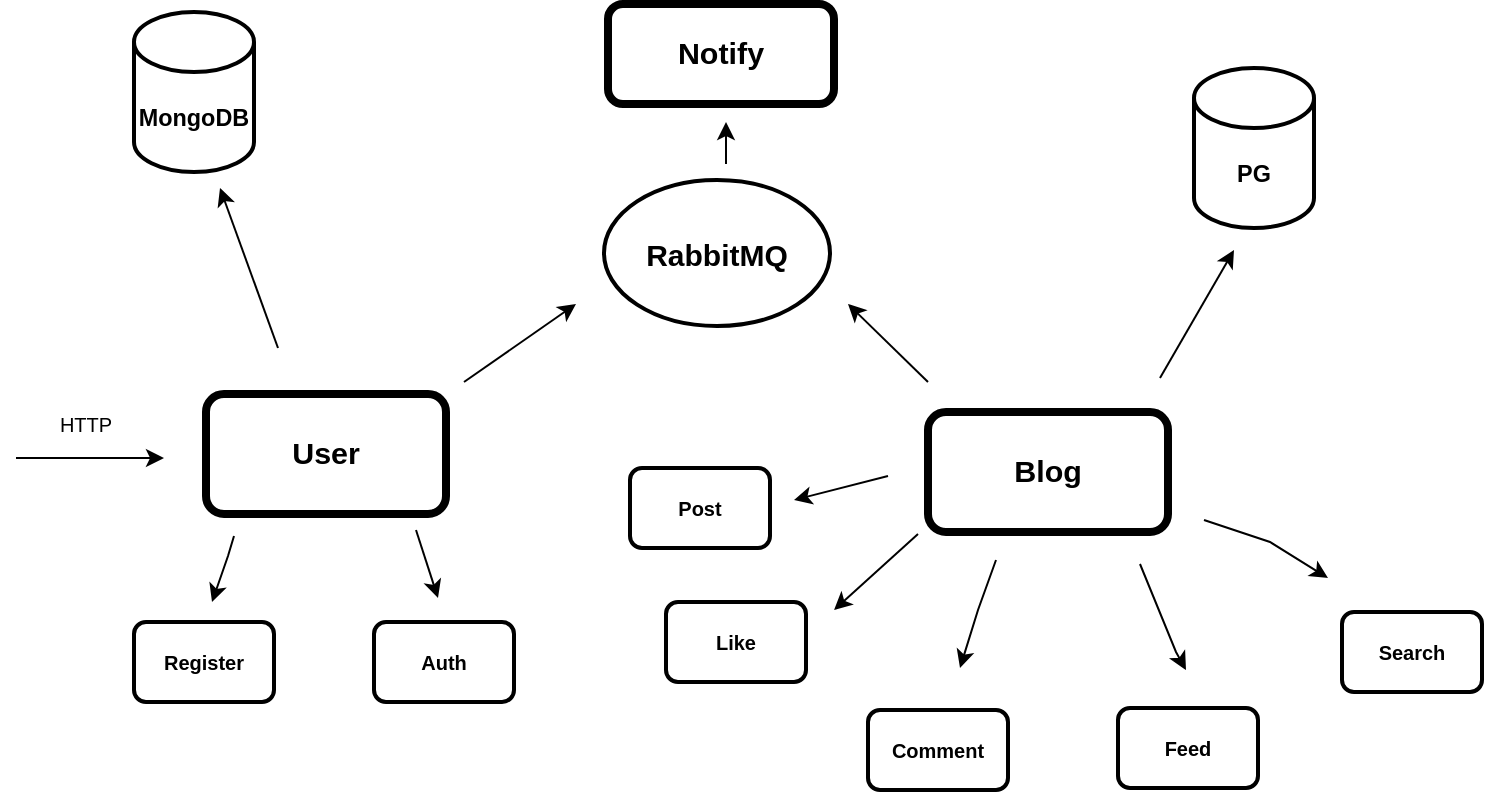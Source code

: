 <mxfile version="20.5.3" type="device"><diagram id="7XTNPxkSU3j8PefIjzne" name="Страница 1"><mxGraphModel dx="1926" dy="619" grid="0" gridSize="10" guides="0" tooltips="1" connect="1" arrows="1" fold="1" page="1" pageScale="1" pageWidth="827" pageHeight="1169" math="0" shadow="0"><root><mxCell id="0"/><mxCell id="1" parent="0"/><mxCell id="QncEFmr8cqV8E81SRfob-3" value="&lt;h3 style=&quot;font-size: 10px;&quot;&gt;Like&lt;/h3&gt;" style="rounded=1;whiteSpace=wrap;html=1;strokeWidth=2;perimeterSpacing=0;sketch=0;fontSize=10;" vertex="1" parent="1"><mxGeometry x="321" y="324" width="70" height="40" as="geometry"/></mxCell><mxCell id="QncEFmr8cqV8E81SRfob-4" value="&lt;h3 style=&quot;font-size: 10px;&quot;&gt;Comment&lt;/h3&gt;" style="rounded=1;whiteSpace=wrap;html=1;sketch=0;strokeWidth=2;fontSize=10;" vertex="1" parent="1"><mxGeometry x="422" y="378" width="70" height="40" as="geometry"/></mxCell><mxCell id="QncEFmr8cqV8E81SRfob-5" value="&lt;h3&gt;User&lt;/h3&gt;" style="rounded=1;whiteSpace=wrap;html=1;sketch=0;strokeWidth=4;fontSize=13;" vertex="1" parent="1"><mxGeometry x="91" y="220" width="120" height="60" as="geometry"/></mxCell><mxCell id="QncEFmr8cqV8E81SRfob-6" value="&lt;h3&gt;Blog&lt;/h3&gt;" style="rounded=1;whiteSpace=wrap;html=1;sketch=0;strokeWidth=4;fontSize=13;" vertex="1" parent="1"><mxGeometry x="452" y="229" width="120" height="60" as="geometry"/></mxCell><mxCell id="QncEFmr8cqV8E81SRfob-8" value="&lt;h3 style=&quot;font-size: 10px;&quot;&gt;Feed&lt;/h3&gt;" style="rounded=1;whiteSpace=wrap;html=1;sketch=0;strokeWidth=2;fontSize=10;" vertex="1" parent="1"><mxGeometry x="547" y="377" width="70" height="40" as="geometry"/></mxCell><mxCell id="QncEFmr8cqV8E81SRfob-9" value="&lt;h3 style=&quot;font-size: 10px;&quot;&gt;Search&lt;/h3&gt;" style="rounded=1;whiteSpace=wrap;html=1;sketch=0;strokeWidth=2;fontSize=10;" vertex="1" parent="1"><mxGeometry x="659" y="329" width="70" height="40" as="geometry"/></mxCell><mxCell id="QncEFmr8cqV8E81SRfob-10" value="" style="endArrow=classic;html=1;rounded=0;fontSize=10;" edge="1" parent="1"><mxGeometry width="50" height="50" relative="1" as="geometry"><mxPoint x="447" y="290" as="sourcePoint"/><mxPoint x="405" y="328" as="targetPoint"/><Array as="points"/></mxGeometry></mxCell><mxCell id="QncEFmr8cqV8E81SRfob-14" value="" style="endArrow=classic;html=1;rounded=0;fontSize=10;" edge="1" parent="1"><mxGeometry width="50" height="50" relative="1" as="geometry"><mxPoint x="486" y="303" as="sourcePoint"/><mxPoint x="468" y="357" as="targetPoint"/><Array as="points"><mxPoint x="477" y="328"/></Array></mxGeometry></mxCell><mxCell id="QncEFmr8cqV8E81SRfob-18" value="" style="endArrow=classic;html=1;rounded=0;fontSize=10;" edge="1" parent="1"><mxGeometry width="50" height="50" relative="1" as="geometry"><mxPoint x="558" y="305" as="sourcePoint"/><mxPoint x="581" y="358" as="targetPoint"/><Array as="points"><mxPoint x="576" y="349"/></Array></mxGeometry></mxCell><mxCell id="QncEFmr8cqV8E81SRfob-19" value="" style="endArrow=classic;html=1;rounded=0;fontSize=10;" edge="1" parent="1"><mxGeometry width="50" height="50" relative="1" as="geometry"><mxPoint x="590" y="283" as="sourcePoint"/><mxPoint x="652" y="312" as="targetPoint"/><Array as="points"><mxPoint x="623" y="294"/></Array></mxGeometry></mxCell><mxCell id="QncEFmr8cqV8E81SRfob-20" value="&lt;h3&gt;MongoDB&lt;/h3&gt;" style="shape=cylinder3;whiteSpace=wrap;html=1;boundedLbl=1;backgroundOutline=1;size=15;sketch=0;strokeWidth=2;fontSize=10;" vertex="1" parent="1"><mxGeometry x="55" y="29" width="60" height="80" as="geometry"/></mxCell><mxCell id="QncEFmr8cqV8E81SRfob-21" value="&lt;h3&gt;PG&lt;/h3&gt;" style="shape=cylinder3;whiteSpace=wrap;html=1;boundedLbl=1;backgroundOutline=1;size=15;sketch=0;strokeWidth=2;fontSize=10;" vertex="1" parent="1"><mxGeometry x="585" y="57" width="60" height="80" as="geometry"/></mxCell><mxCell id="QncEFmr8cqV8E81SRfob-22" value="&lt;h3 style=&quot;font-size: 10px;&quot;&gt;Post&lt;/h3&gt;" style="rounded=1;whiteSpace=wrap;html=1;sketch=0;strokeWidth=2;fontSize=10;" vertex="1" parent="1"><mxGeometry x="303" y="257" width="70" height="40" as="geometry"/></mxCell><mxCell id="QncEFmr8cqV8E81SRfob-23" value="" style="endArrow=classic;html=1;rounded=0;fontSize=10;" edge="1" parent="1"><mxGeometry width="50" height="50" relative="1" as="geometry"><mxPoint x="432" y="261" as="sourcePoint"/><mxPoint x="385" y="273" as="targetPoint"/></mxGeometry></mxCell><mxCell id="QncEFmr8cqV8E81SRfob-24" value="&lt;h3 style=&quot;font-size: 10px;&quot;&gt;Auth&lt;/h3&gt;" style="rounded=1;whiteSpace=wrap;html=1;strokeWidth=2;perimeterSpacing=0;sketch=0;fontSize=10;" vertex="1" parent="1"><mxGeometry x="175" y="334" width="70" height="40" as="geometry"/></mxCell><mxCell id="QncEFmr8cqV8E81SRfob-25" value="&lt;h3 style=&quot;font-size: 10px;&quot;&gt;Register&lt;/h3&gt;" style="rounded=1;whiteSpace=wrap;html=1;strokeWidth=2;perimeterSpacing=0;sketch=0;fontSize=10;" vertex="1" parent="1"><mxGeometry x="55" y="334" width="70" height="40" as="geometry"/></mxCell><mxCell id="QncEFmr8cqV8E81SRfob-26" value="" style="endArrow=classic;html=1;rounded=0;fontSize=10;" edge="1" parent="1"><mxGeometry width="50" height="50" relative="1" as="geometry"><mxPoint x="196" y="288" as="sourcePoint"/><mxPoint x="207" y="322" as="targetPoint"/><Array as="points"/></mxGeometry></mxCell><mxCell id="QncEFmr8cqV8E81SRfob-27" value="" style="endArrow=classic;html=1;rounded=0;fontSize=10;" edge="1" parent="1"><mxGeometry width="50" height="50" relative="1" as="geometry"><mxPoint x="105" y="291" as="sourcePoint"/><mxPoint x="94" y="324" as="targetPoint"/><Array as="points"><mxPoint x="102" y="301"/></Array></mxGeometry></mxCell><mxCell id="QncEFmr8cqV8E81SRfob-28" value="&lt;h2&gt;RabbitMQ&lt;/h2&gt;" style="ellipse;whiteSpace=wrap;html=1;sketch=0;strokeWidth=2;fontSize=10;" vertex="1" parent="1"><mxGeometry x="290" y="113" width="113" height="73" as="geometry"/></mxCell><mxCell id="QncEFmr8cqV8E81SRfob-29" value="" style="endArrow=classic;html=1;rounded=0;fontSize=10;" edge="1" parent="1"><mxGeometry width="50" height="50" relative="1" as="geometry"><mxPoint x="452" y="214" as="sourcePoint"/><mxPoint x="412" y="175" as="targetPoint"/></mxGeometry></mxCell><mxCell id="QncEFmr8cqV8E81SRfob-30" value="" style="endArrow=classic;html=1;rounded=0;fontSize=10;" edge="1" parent="1"><mxGeometry width="50" height="50" relative="1" as="geometry"><mxPoint x="220" y="214" as="sourcePoint"/><mxPoint x="276" y="175" as="targetPoint"/><Array as="points"/></mxGeometry></mxCell><mxCell id="QncEFmr8cqV8E81SRfob-33" value="" style="endArrow=classic;html=1;rounded=0;fontSize=10;" edge="1" parent="1"><mxGeometry width="50" height="50" relative="1" as="geometry"><mxPoint x="127" y="197" as="sourcePoint"/><mxPoint x="98" y="117" as="targetPoint"/></mxGeometry></mxCell><mxCell id="QncEFmr8cqV8E81SRfob-34" value="" style="endArrow=classic;html=1;rounded=0;fontSize=10;" edge="1" parent="1"><mxGeometry width="50" height="50" relative="1" as="geometry"><mxPoint x="568" y="212" as="sourcePoint"/><mxPoint x="605" y="148" as="targetPoint"/></mxGeometry></mxCell><mxCell id="QncEFmr8cqV8E81SRfob-35" value="" style="endArrow=classic;html=1;rounded=0;fontSize=10;" edge="1" parent="1"><mxGeometry width="50" height="50" relative="1" as="geometry"><mxPoint x="-4" y="252" as="sourcePoint"/><mxPoint x="70" y="252" as="targetPoint"/></mxGeometry></mxCell><mxCell id="QncEFmr8cqV8E81SRfob-36" value="HTTP" style="text;html=1;strokeColor=none;fillColor=none;align=center;verticalAlign=middle;whiteSpace=wrap;rounded=0;sketch=0;strokeWidth=2;fontSize=10;" vertex="1" parent="1"><mxGeometry x="1" y="220" width="60" height="30" as="geometry"/></mxCell><mxCell id="QncEFmr8cqV8E81SRfob-38" value="&lt;h3&gt;Notify&lt;/h3&gt;" style="rounded=1;whiteSpace=wrap;html=1;sketch=0;strokeWidth=4;fontSize=13;" vertex="1" parent="1"><mxGeometry x="292" y="25" width="113" height="50" as="geometry"/></mxCell><mxCell id="QncEFmr8cqV8E81SRfob-39" value="" style="endArrow=classic;html=1;rounded=0;fontSize=10;" edge="1" parent="1"><mxGeometry width="50" height="50" relative="1" as="geometry"><mxPoint x="351" y="105" as="sourcePoint"/><mxPoint x="351" y="84" as="targetPoint"/><Array as="points"/></mxGeometry></mxCell></root></mxGraphModel></diagram></mxfile>
